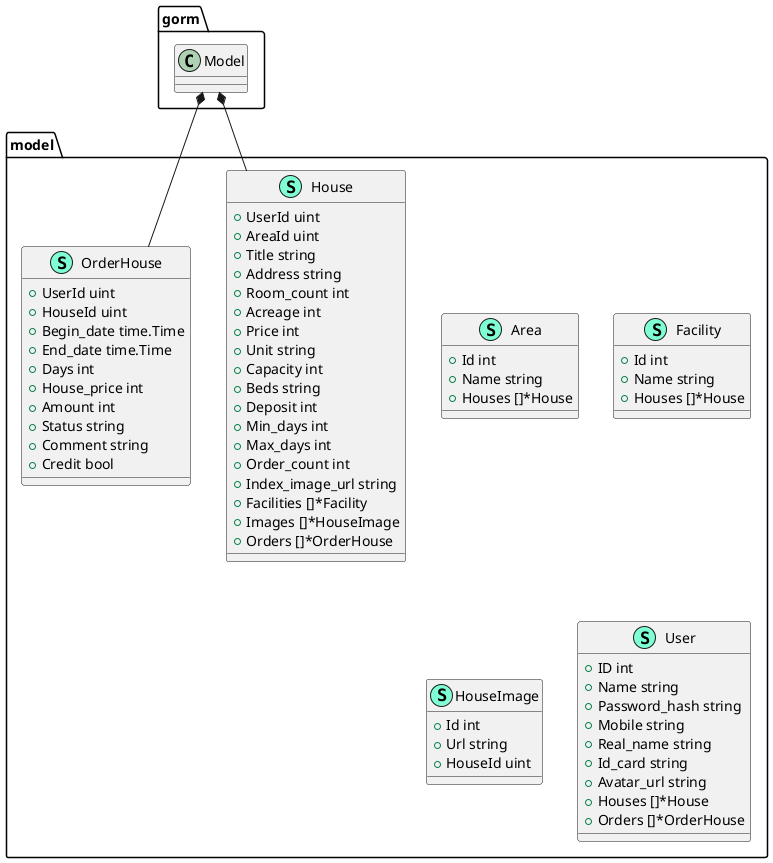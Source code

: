 @startuml
namespace model {
    class Area << (S,Aquamarine) >> {
        + Id int
        + Name string
        + Houses []*House

    }
    class Facility << (S,Aquamarine) >> {
        + Id int
        + Name string
        + Houses []*House

    }
    class House << (S,Aquamarine) >> {
        + UserId uint
        + AreaId uint
        + Title string
        + Address string
        + Room_count int
        + Acreage int
        + Price int
        + Unit string
        + Capacity int
        + Beds string
        + Deposit int
        + Min_days int
        + Max_days int
        + Order_count int
        + Index_image_url string
        + Facilities []*Facility
        + Images []*HouseImage
        + Orders []*OrderHouse

    }
    class HouseImage << (S,Aquamarine) >> {
        + Id int
        + Url string
        + HouseId uint

    }
    class OrderHouse << (S,Aquamarine) >> {
        + UserId uint
        + HouseId uint
        + Begin_date time.Time
        + End_date time.Time
        + Days int
        + House_price int
        + Amount int
        + Status string
        + Comment string
        + Credit bool

    }
    class User << (S,Aquamarine) >> {
        + ID int
        + Name string
        + Password_hash string
        + Mobile string
        + Real_name string
        + Id_card string
        + Avatar_url string
        + Houses []*House
        + Orders []*OrderHouse

    }
}
"gorm.Model" *-- "model.House"
"gorm.Model" *-- "model.OrderHouse"


@enduml
